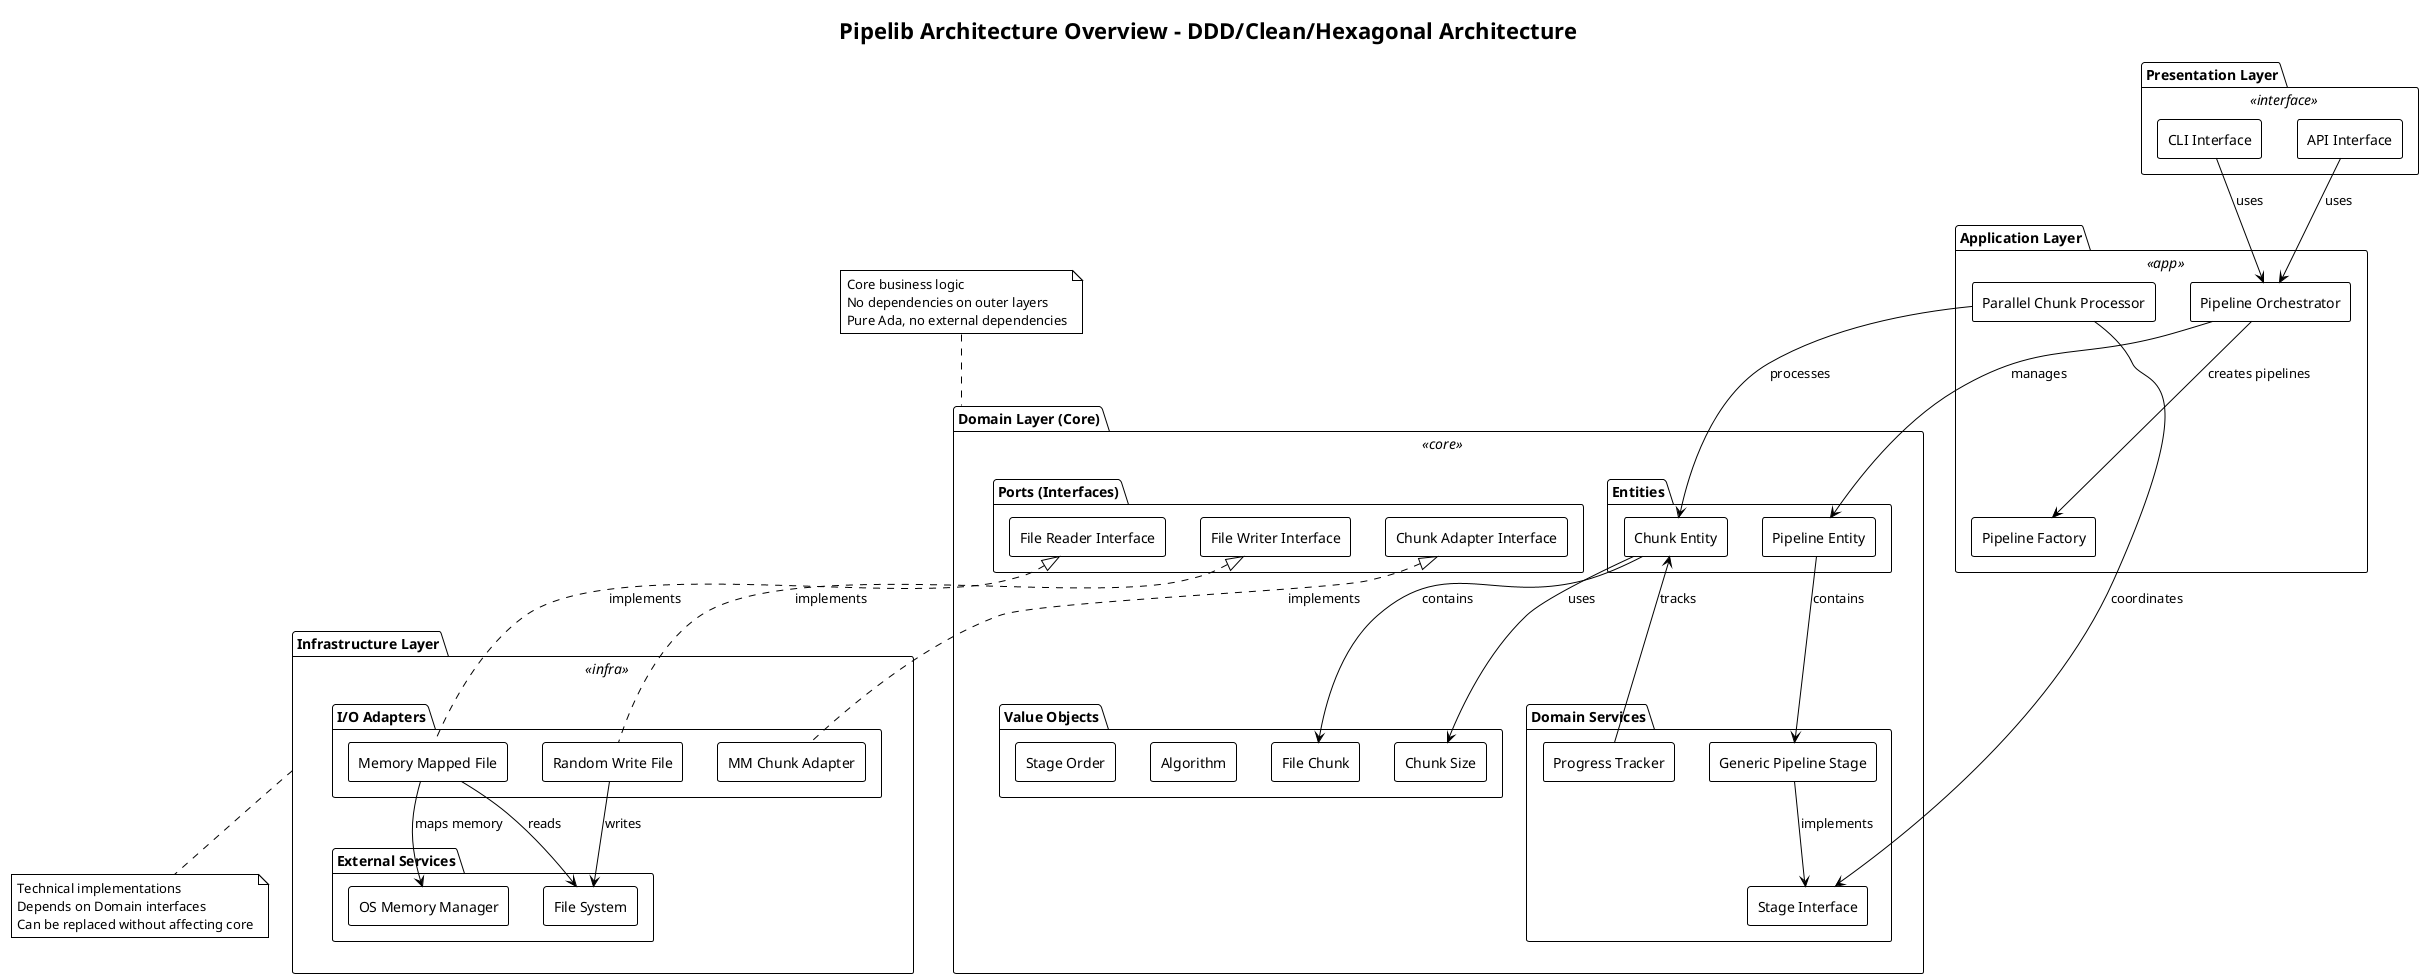 @startuml pipelib_architecture_overview
!theme plain
title Pipelib Architecture Overview - DDD/Clean/Hexagonal Architecture

skinparam componentStyle rectangle
skinparam component {
  BackgroundColor<<core>> LightBlue
  BackgroundColor<<app>> LightGreen
  BackgroundColor<<infra>> LightYellow
  BackgroundColor<<interface>> LightPink
}

package "Presentation Layer" <<interface>> {
  component [CLI Interface] as CLI
  component [API Interface] as API
}

package "Application Layer" <<app>> {
  component [Pipeline Orchestrator] as Orchestrator
  component [Parallel Chunk Processor] as ParallelProc
  component [Pipeline Factory] as Factory
}

package "Domain Layer (Core)" <<core>> {
  package "Entities" {
    component [Chunk Entity] as Chunk
    component [Pipeline Entity] as Pipeline
  }

  package "Value Objects" {
    component [File Chunk] as FileChunk
    component [Chunk Size] as ChunkSize
    component [Algorithm] as Algorithm
    component [Stage Order] as StageOrder
  }

  package "Domain Services" {
    component [Progress Tracker] as Progress
    component [Stage Interface] as StageInterface
    component [Generic Pipeline Stage] as GenericStage
  }

  package "Ports (Interfaces)" {
    component [File Reader Interface] as ReaderPort
    component [File Writer Interface] as WriterPort
    component [Chunk Adapter Interface] as ChunkPort
  }
}

package "Infrastructure Layer" <<infra>> {
  package "I/O Adapters" {
    component [Memory Mapped File] as MMFile
    component [Random Write File] as RWFile
    component [MM Chunk Adapter] as MMAdapter
  }

  package "External Services" {
    component [File System] as FS
    component [OS Memory Manager] as OSMem
  }
}

' Presentation to Application
CLI --> Orchestrator : uses
API --> Orchestrator : uses

' Application to Domain
Orchestrator --> Pipeline : manages
Orchestrator --> Factory : creates pipelines
ParallelProc --> Chunk : processes
ParallelProc --> StageInterface : coordinates

' Domain internal relationships
Pipeline --> GenericStage : contains
GenericStage --> StageInterface : implements
Chunk --> FileChunk : contains
Chunk --> ChunkSize : uses
Progress --> Chunk : tracks

' Domain to Infrastructure (via Ports)
ReaderPort <|.. MMFile : implements
WriterPort <|.. RWFile : implements
ChunkPort <|.. MMAdapter : implements

' Infrastructure to External
MMFile --> FS : reads
MMFile --> OSMem : maps memory
RWFile --> FS : writes

note top of "Domain Layer (Core)"
  Core business logic
  No dependencies on outer layers
  Pure Ada, no external dependencies
end note

note bottom of "Infrastructure Layer"
  Technical implementations
  Depends on Domain interfaces
  Can be replaced without affecting core
end note

@enduml
